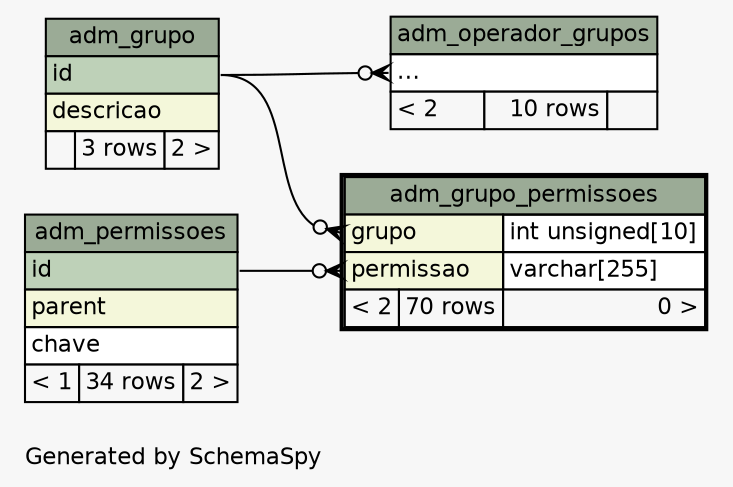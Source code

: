 // dot 2.38.0 on Windows 10 10.0
// SchemaSpy rev 590
digraph "twoDegreesRelationshipsDiagram" {
  graph [
    rankdir="RL"
    bgcolor="#f7f7f7"
    label="\nGenerated by SchemaSpy"
    labeljust="l"
    nodesep="0.18"
    ranksep="0.46"
    fontname="Helvetica"
    fontsize="11"
  ];
  node [
    fontname="Helvetica"
    fontsize="11"
    shape="plaintext"
  ];
  edge [
    arrowsize="0.8"
  ];
  "adm_grupo_permissoes":"grupo":w -> "adm_grupo":"id":e [arrowhead=none dir=back arrowtail=crowodot];
  "adm_grupo_permissoes":"permissao":w -> "adm_permissoes":"id":e [arrowhead=none dir=back arrowtail=crowodot];
  "adm_operador_grupos":"elipses":w -> "adm_grupo":"id":e [arrowhead=none dir=back arrowtail=crowodot];
  "adm_grupo" [
    label=<
    <TABLE BORDER="0" CELLBORDER="1" CELLSPACING="0" BGCOLOR="#ffffff">
      <TR><TD COLSPAN="3" BGCOLOR="#9bab96" ALIGN="CENTER">adm_grupo</TD></TR>
      <TR><TD PORT="id" COLSPAN="3" BGCOLOR="#bed1b8" ALIGN="LEFT">id</TD></TR>
      <TR><TD PORT="descricao" COLSPAN="3" BGCOLOR="#f4f7da" ALIGN="LEFT">descricao</TD></TR>
      <TR><TD ALIGN="LEFT" BGCOLOR="#f7f7f7">  </TD><TD ALIGN="RIGHT" BGCOLOR="#f7f7f7">3 rows</TD><TD ALIGN="RIGHT" BGCOLOR="#f7f7f7">2 &gt;</TD></TR>
    </TABLE>>
    URL="adm_grupo.html"
    tooltip="adm_grupo"
  ];
  "adm_grupo_permissoes" [
    label=<
    <TABLE BORDER="2" CELLBORDER="1" CELLSPACING="0" BGCOLOR="#ffffff">
      <TR><TD COLSPAN="3" BGCOLOR="#9bab96" ALIGN="CENTER">adm_grupo_permissoes</TD></TR>
      <TR><TD PORT="grupo" COLSPAN="2" BGCOLOR="#f4f7da" ALIGN="LEFT">grupo</TD><TD PORT="grupo.type" ALIGN="LEFT">int unsigned[10]</TD></TR>
      <TR><TD PORT="permissao" COLSPAN="2" BGCOLOR="#f4f7da" ALIGN="LEFT">permissao</TD><TD PORT="permissao.type" ALIGN="LEFT">varchar[255]</TD></TR>
      <TR><TD ALIGN="LEFT" BGCOLOR="#f7f7f7">&lt; 2</TD><TD ALIGN="RIGHT" BGCOLOR="#f7f7f7">70 rows</TD><TD ALIGN="RIGHT" BGCOLOR="#f7f7f7">0 &gt;</TD></TR>
    </TABLE>>
    URL="adm_grupo_permissoes.html"
    tooltip="adm_grupo_permissoes"
  ];
  "adm_operador_grupos" [
    label=<
    <TABLE BORDER="0" CELLBORDER="1" CELLSPACING="0" BGCOLOR="#ffffff">
      <TR><TD COLSPAN="3" BGCOLOR="#9bab96" ALIGN="CENTER">adm_operador_grupos</TD></TR>
      <TR><TD PORT="elipses" COLSPAN="3" ALIGN="LEFT">...</TD></TR>
      <TR><TD ALIGN="LEFT" BGCOLOR="#f7f7f7">&lt; 2</TD><TD ALIGN="RIGHT" BGCOLOR="#f7f7f7">10 rows</TD><TD ALIGN="RIGHT" BGCOLOR="#f7f7f7">  </TD></TR>
    </TABLE>>
    URL="adm_operador_grupos.html"
    tooltip="adm_operador_grupos"
  ];
  "adm_permissoes" [
    label=<
    <TABLE BORDER="0" CELLBORDER="1" CELLSPACING="0" BGCOLOR="#ffffff">
      <TR><TD COLSPAN="3" BGCOLOR="#9bab96" ALIGN="CENTER">adm_permissoes</TD></TR>
      <TR><TD PORT="id" COLSPAN="3" BGCOLOR="#bed1b8" ALIGN="LEFT">id</TD></TR>
      <TR><TD PORT="parent" COLSPAN="3" BGCOLOR="#f4f7da" ALIGN="LEFT">parent</TD></TR>
      <TR><TD PORT="chave" COLSPAN="3" ALIGN="LEFT">chave</TD></TR>
      <TR><TD ALIGN="LEFT" BGCOLOR="#f7f7f7">&lt; 1</TD><TD ALIGN="RIGHT" BGCOLOR="#f7f7f7">34 rows</TD><TD ALIGN="RIGHT" BGCOLOR="#f7f7f7">2 &gt;</TD></TR>
    </TABLE>>
    URL="adm_permissoes.html"
    tooltip="adm_permissoes"
  ];
}
